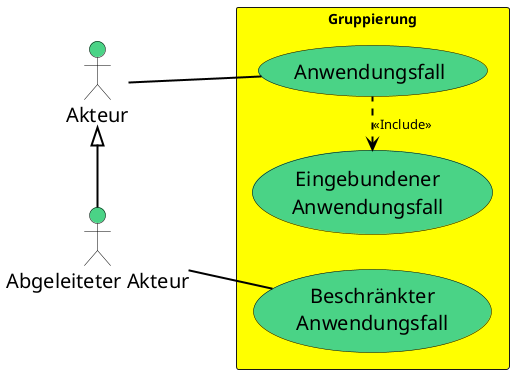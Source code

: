 @startuml

skinparam actor {
  BackgroundColor #4AD386
  BorderColor #a0a0a0
  BackgroundColor<<Main>> gold
  BorderColor black
  ArrowColor black
  FontName  Arial Unicode MS
  FontSize 20
}
skinparam usecase {
  BackgroundColor #4AD386
  BorderColor #a0a0a0
  BackgroundColor<<Main>> gold
  BorderColor black
  ArrowColor black
  FontName  Arial Unicode MS
  FontSize 20
}

skinparam ArrowColor black
skinparam ArrowThickness 2

left to right direction

:Akteur:
:Abgeleiteter Akteur:

:Akteur: <|- :Abgeleiteter Akteur: :\t\t\t

rectangle Gruppierung #FFFF00 {
    (Anwendungsfall) -up- Akteur
    (Eingebundener\nAnwendungsfall) <. (Anwendungsfall) : \t\t         <<Include>>
    :Abgeleiteter Akteur: -- (Beschränkter\nAnwendungsfall)
}

@enduml
